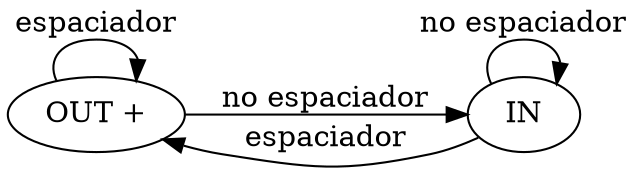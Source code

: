 digraph G{
    rankdir="LR"
    out[label="OUT +"]
    out->out[label="espaciador"]
    out->IN[label="no espaciador"]
    IN->IN[label="no espaciador"]
    IN->out[label="espaciador"]
}